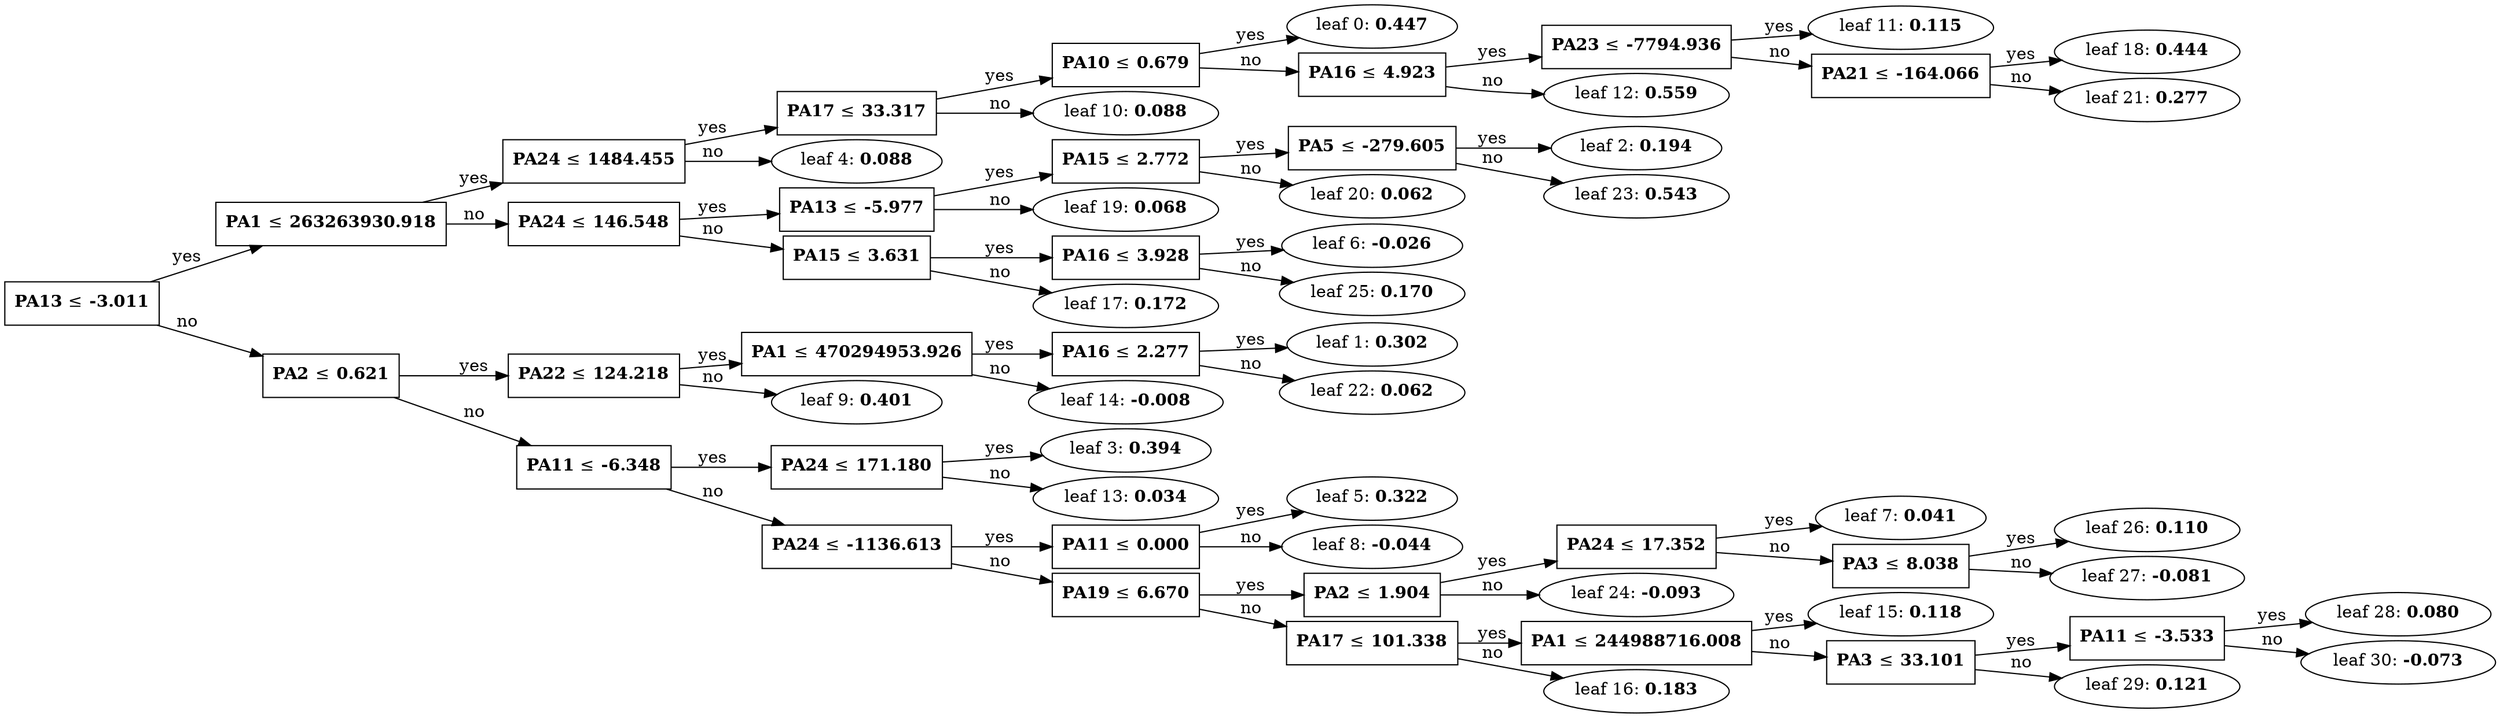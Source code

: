 digraph "Tree 1" {
	graph [nodesep=0.05 rankdir=LR ranksep=0.3]
	split0 [label=<<B>PA13</B> &#8804; <B>-3.011</B>> fillcolor=white shape=rectangle style=""]
	split1 [label=<<B>PA1</B> &#8804; <B>263263930.918</B>> fillcolor=white shape=rectangle style=""]
	split3 [label=<<B>PA24</B> &#8804; <B>1484.455</B>> fillcolor=white shape=rectangle style=""]
	split9 [label=<<B>PA17</B> &#8804; <B>33.317</B>> fillcolor=white shape=rectangle style=""]
	split10 [label=<<B>PA10</B> &#8804; <B>0.679</B>> fillcolor=white shape=rectangle style=""]
	leaf0 [label=<leaf 0: <B>0.447</B>>]
	split10 -> leaf0 [label=yes]
	split11 [label=<<B>PA16</B> &#8804; <B>4.923</B>> fillcolor=white shape=rectangle style=""]
	split17 [label=<<B>PA23</B> &#8804; <B>-7794.936</B>> fillcolor=white shape=rectangle style=""]
	leaf11 [label=<leaf 11: <B>0.115</B>>]
	split17 -> leaf11 [label=yes]
	split20 [label=<<B>PA21</B> &#8804; <B>-164.066</B>> fillcolor=white shape=rectangle style=""]
	leaf18 [label=<leaf 18: <B>0.444</B>>]
	split20 -> leaf18 [label=yes]
	leaf21 [label=<leaf 21: <B>0.277</B>>]
	split20 -> leaf21 [label=no]
	split17 -> split20 [label=no]
	split11 -> split17 [label=yes]
	leaf12 [label=<leaf 12: <B>0.559</B>>]
	split11 -> leaf12 [label=no]
	split10 -> split11 [label=no]
	split9 -> split10 [label=yes]
	leaf10 [label=<leaf 10: <B>0.088</B>>]
	split9 -> leaf10 [label=no]
	split3 -> split9 [label=yes]
	leaf4 [label=<leaf 4: <B>0.088</B>>]
	split3 -> leaf4 [label=no]
	split1 -> split3 [label=yes]
	split5 [label=<<B>PA24</B> &#8804; <B>146.548</B>> fillcolor=white shape=rectangle style=""]
	split18 [label=<<B>PA13</B> &#8804; <B>-5.977</B>> fillcolor=white shape=rectangle style=""]
	split19 [label=<<B>PA15</B> &#8804; <B>2.772</B>> fillcolor=white shape=rectangle style=""]
	split22 [label=<<B>PA5</B> &#8804; <B>-279.605</B>> fillcolor=white shape=rectangle style=""]
	leaf2 [label=<leaf 2: <B>0.194</B>>]
	split22 -> leaf2 [label=yes]
	leaf23 [label=<leaf 23: <B>0.543</B>>]
	split22 -> leaf23 [label=no]
	split19 -> split22 [label=yes]
	leaf20 [label=<leaf 20: <B>0.062</B>>]
	split19 -> leaf20 [label=no]
	split18 -> split19 [label=yes]
	leaf19 [label=<leaf 19: <B>0.068</B>>]
	split18 -> leaf19 [label=no]
	split5 -> split18 [label=yes]
	split16 [label=<<B>PA15</B> &#8804; <B>3.631</B>> fillcolor=white shape=rectangle style=""]
	split24 [label=<<B>PA16</B> &#8804; <B>3.928</B>> fillcolor=white shape=rectangle style=""]
	leaf6 [label=<leaf 6: <B>-0.026</B>>]
	split24 -> leaf6 [label=yes]
	leaf25 [label=<leaf 25: <B>0.170</B>>]
	split24 -> leaf25 [label=no]
	split16 -> split24 [label=yes]
	leaf17 [label=<leaf 17: <B>0.172</B>>]
	split16 -> leaf17 [label=no]
	split5 -> split16 [label=no]
	split1 -> split5 [label=no]
	split0 -> split1 [label=yes]
	split2 [label=<<B>PA2</B> &#8804; <B>0.621</B>> fillcolor=white shape=rectangle style=""]
	split8 [label=<<B>PA22</B> &#8804; <B>124.218</B>> fillcolor=white shape=rectangle style=""]
	split13 [label=<<B>PA1</B> &#8804; <B>470294953.926</B>> fillcolor=white shape=rectangle style=""]
	split21 [label=<<B>PA16</B> &#8804; <B>2.277</B>> fillcolor=white shape=rectangle style=""]
	leaf1 [label=<leaf 1: <B>0.302</B>>]
	split21 -> leaf1 [label=yes]
	leaf22 [label=<leaf 22: <B>0.062</B>>]
	split21 -> leaf22 [label=no]
	split13 -> split21 [label=yes]
	leaf14 [label=<leaf 14: <B>-0.008</B>>]
	split13 -> leaf14 [label=no]
	split8 -> split13 [label=yes]
	leaf9 [label=<leaf 9: <B>0.401</B>>]
	split8 -> leaf9 [label=no]
	split2 -> split8 [label=yes]
	split4 [label=<<B>PA11</B> &#8804; <B>-6.348</B>> fillcolor=white shape=rectangle style=""]
	split12 [label=<<B>PA24</B> &#8804; <B>171.180</B>> fillcolor=white shape=rectangle style=""]
	leaf3 [label=<leaf 3: <B>0.394</B>>]
	split12 -> leaf3 [label=yes]
	leaf13 [label=<leaf 13: <B>0.034</B>>]
	split12 -> leaf13 [label=no]
	split4 -> split12 [label=yes]
	split6 [label=<<B>PA24</B> &#8804; <B>-1136.613</B>> fillcolor=white shape=rectangle style=""]
	split7 [label=<<B>PA11</B> &#8804; <B>0.000</B>> fillcolor=white shape=rectangle style=""]
	leaf5 [label=<leaf 5: <B>0.322</B>>]
	split7 -> leaf5 [label=yes]
	leaf8 [label=<leaf 8: <B>-0.044</B>>]
	split7 -> leaf8 [label=no]
	split6 -> split7 [label=yes]
	split14 [label=<<B>PA19</B> &#8804; <B>6.670</B>> fillcolor=white shape=rectangle style=""]
	split23 [label=<<B>PA2</B> &#8804; <B>1.904</B>> fillcolor=white shape=rectangle style=""]
	split25 [label=<<B>PA24</B> &#8804; <B>17.352</B>> fillcolor=white shape=rectangle style=""]
	leaf7 [label=<leaf 7: <B>0.041</B>>]
	split25 -> leaf7 [label=yes]
	split26 [label=<<B>PA3</B> &#8804; <B>8.038</B>> fillcolor=white shape=rectangle style=""]
	leaf26 [label=<leaf 26: <B>0.110</B>>]
	split26 -> leaf26 [label=yes]
	leaf27 [label=<leaf 27: <B>-0.081</B>>]
	split26 -> leaf27 [label=no]
	split25 -> split26 [label=no]
	split23 -> split25 [label=yes]
	leaf24 [label=<leaf 24: <B>-0.093</B>>]
	split23 -> leaf24 [label=no]
	split14 -> split23 [label=yes]
	split15 [label=<<B>PA17</B> &#8804; <B>101.338</B>> fillcolor=white shape=rectangle style=""]
	split27 [label=<<B>PA1</B> &#8804; <B>244988716.008</B>> fillcolor=white shape=rectangle style=""]
	leaf15 [label=<leaf 15: <B>0.118</B>>]
	split27 -> leaf15 [label=yes]
	split28 [label=<<B>PA3</B> &#8804; <B>33.101</B>> fillcolor=white shape=rectangle style=""]
	split29 [label=<<B>PA11</B> &#8804; <B>-3.533</B>> fillcolor=white shape=rectangle style=""]
	leaf28 [label=<leaf 28: <B>0.080</B>>]
	split29 -> leaf28 [label=yes]
	leaf30 [label=<leaf 30: <B>-0.073</B>>]
	split29 -> leaf30 [label=no]
	split28 -> split29 [label=yes]
	leaf29 [label=<leaf 29: <B>0.121</B>>]
	split28 -> leaf29 [label=no]
	split27 -> split28 [label=no]
	split15 -> split27 [label=yes]
	leaf16 [label=<leaf 16: <B>0.183</B>>]
	split15 -> leaf16 [label=no]
	split14 -> split15 [label=no]
	split6 -> split14 [label=no]
	split4 -> split6 [label=no]
	split2 -> split4 [label=no]
	split0 -> split2 [label=no]
}
